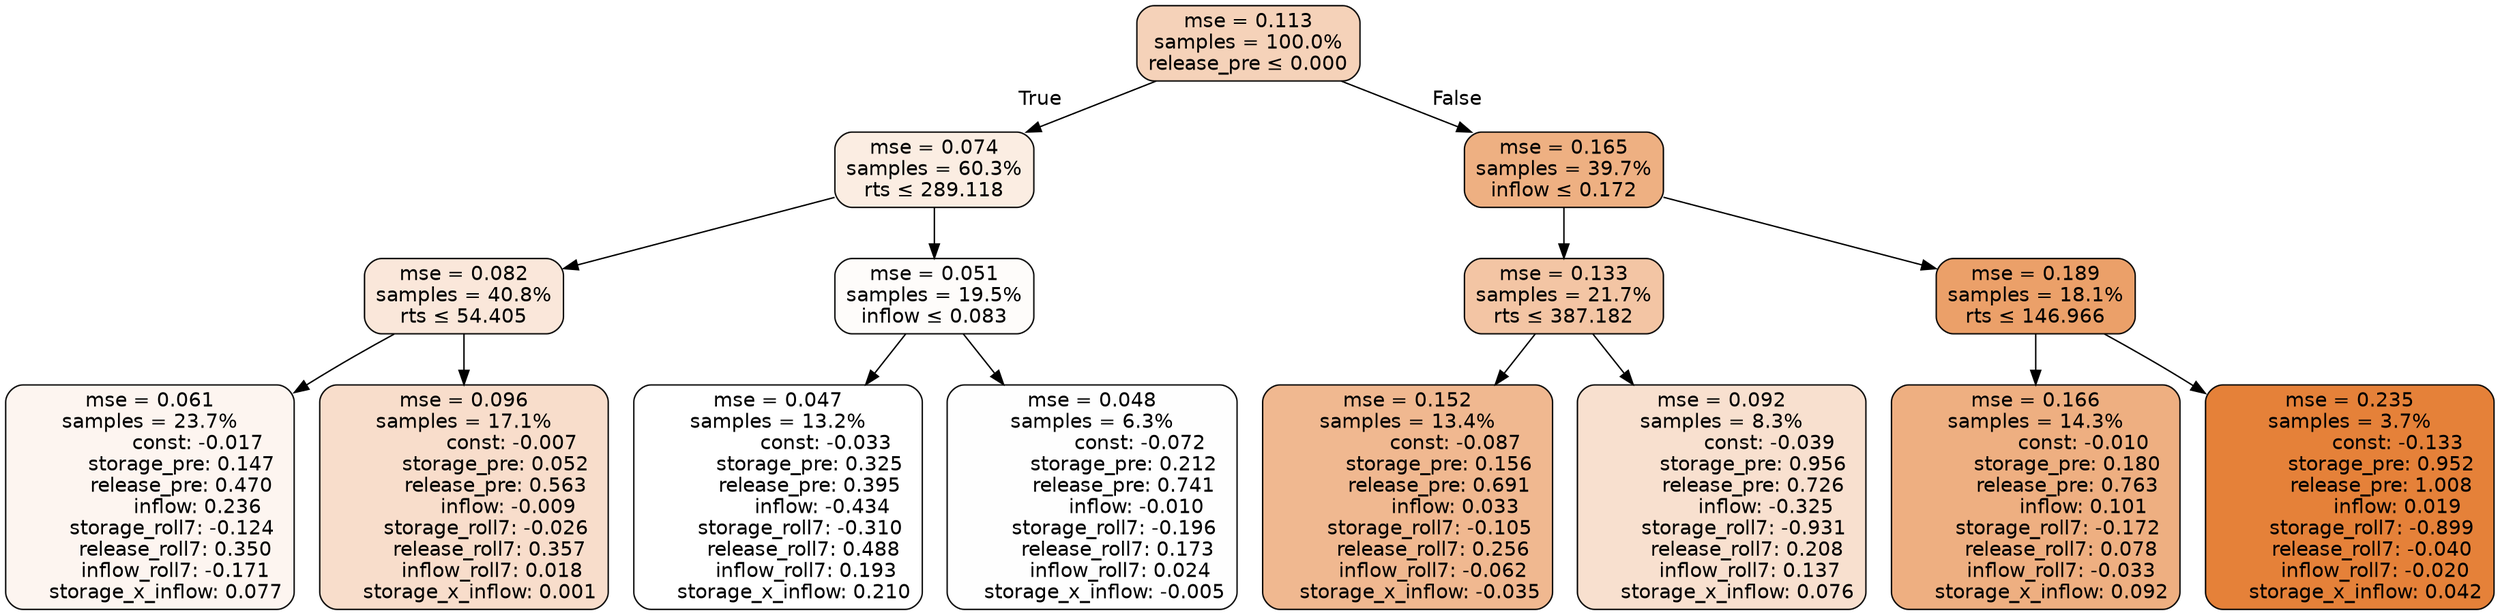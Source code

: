 digraph tree {
bgcolor="transparent"
node [shape=rectangle, style="filled, rounded", color="black", fontname=helvetica] ;
edge [fontname=helvetica] ;
	"0" [label="mse = 0.113
samples = 100.0%
release_pre &le; 0.000", fillcolor="#f5d2b9"]
	"1" [label="mse = 0.074
samples = 60.3%
rts &le; 289.118", fillcolor="#fbede2"]
	"2" [label="mse = 0.082
samples = 40.8%
rts &le; 54.405", fillcolor="#fae7da"]
	"3" [label="mse = 0.061
samples = 23.7%
               const: -0.017
          storage_pre: 0.147
          release_pre: 0.470
               inflow: 0.236
       storage_roll7: -0.124
        release_roll7: 0.350
        inflow_roll7: -0.171
     storage_x_inflow: 0.077", fillcolor="#fdf5f0"]
	"4" [label="mse = 0.096
samples = 17.1%
               const: -0.007
          storage_pre: 0.052
          release_pre: 0.563
              inflow: -0.009
       storage_roll7: -0.026
        release_roll7: 0.357
         inflow_roll7: 0.018
     storage_x_inflow: 0.001", fillcolor="#f8ddcb"]
	"5" [label="mse = 0.051
samples = 19.5%
inflow &le; 0.083", fillcolor="#fefcfa"]
	"6" [label="mse = 0.047
samples = 13.2%
               const: -0.033
          storage_pre: 0.325
          release_pre: 0.395
              inflow: -0.434
       storage_roll7: -0.310
        release_roll7: 0.488
         inflow_roll7: 0.193
     storage_x_inflow: 0.210", fillcolor="#ffffff"]
	"7" [label="mse = 0.048
samples = 6.3%
               const: -0.072
          storage_pre: 0.212
          release_pre: 0.741
              inflow: -0.010
       storage_roll7: -0.196
        release_roll7: 0.173
         inflow_roll7: 0.024
    storage_x_inflow: -0.005", fillcolor="#fefefe"]
	"8" [label="mse = 0.165
samples = 39.7%
inflow &le; 0.172", fillcolor="#eeb082"]
	"9" [label="mse = 0.133
samples = 21.7%
rts &le; 387.182", fillcolor="#f3c5a4"]
	"10" [label="mse = 0.152
samples = 13.4%
               const: -0.087
          storage_pre: 0.156
          release_pre: 0.691
               inflow: 0.033
       storage_roll7: -0.105
        release_roll7: 0.256
        inflow_roll7: -0.062
    storage_x_inflow: -0.035", fillcolor="#f0b890"]
	"11" [label="mse = 0.092
samples = 8.3%
               const: -0.039
          storage_pre: 0.956
          release_pre: 0.726
              inflow: -0.325
       storage_roll7: -0.931
        release_roll7: 0.208
         inflow_roll7: 0.137
     storage_x_inflow: 0.076", fillcolor="#f8e0cf"]
	"12" [label="mse = 0.189
samples = 18.1%
rts &le; 146.966", fillcolor="#eba069"]
	"13" [label="mse = 0.166
samples = 14.3%
               const: -0.010
          storage_pre: 0.180
          release_pre: 0.763
               inflow: 0.101
       storage_roll7: -0.172
        release_roll7: 0.078
        inflow_roll7: -0.033
     storage_x_inflow: 0.092", fillcolor="#eeaf81"]
	"14" [label="mse = 0.235
samples = 3.7%
               const: -0.133
          storage_pre: 0.952
          release_pre: 1.008
               inflow: 0.019
       storage_roll7: -0.899
       release_roll7: -0.040
        inflow_roll7: -0.020
     storage_x_inflow: 0.042", fillcolor="#e58139"]

	"0" -> "1" [labeldistance=2.5, labelangle=45, headlabel="True"]
	"1" -> "2"
	"2" -> "3"
	"2" -> "4"
	"1" -> "5"
	"5" -> "6"
	"5" -> "7"
	"0" -> "8" [labeldistance=2.5, labelangle=-45, headlabel="False"]
	"8" -> "9"
	"9" -> "10"
	"9" -> "11"
	"8" -> "12"
	"12" -> "13"
	"12" -> "14"
}